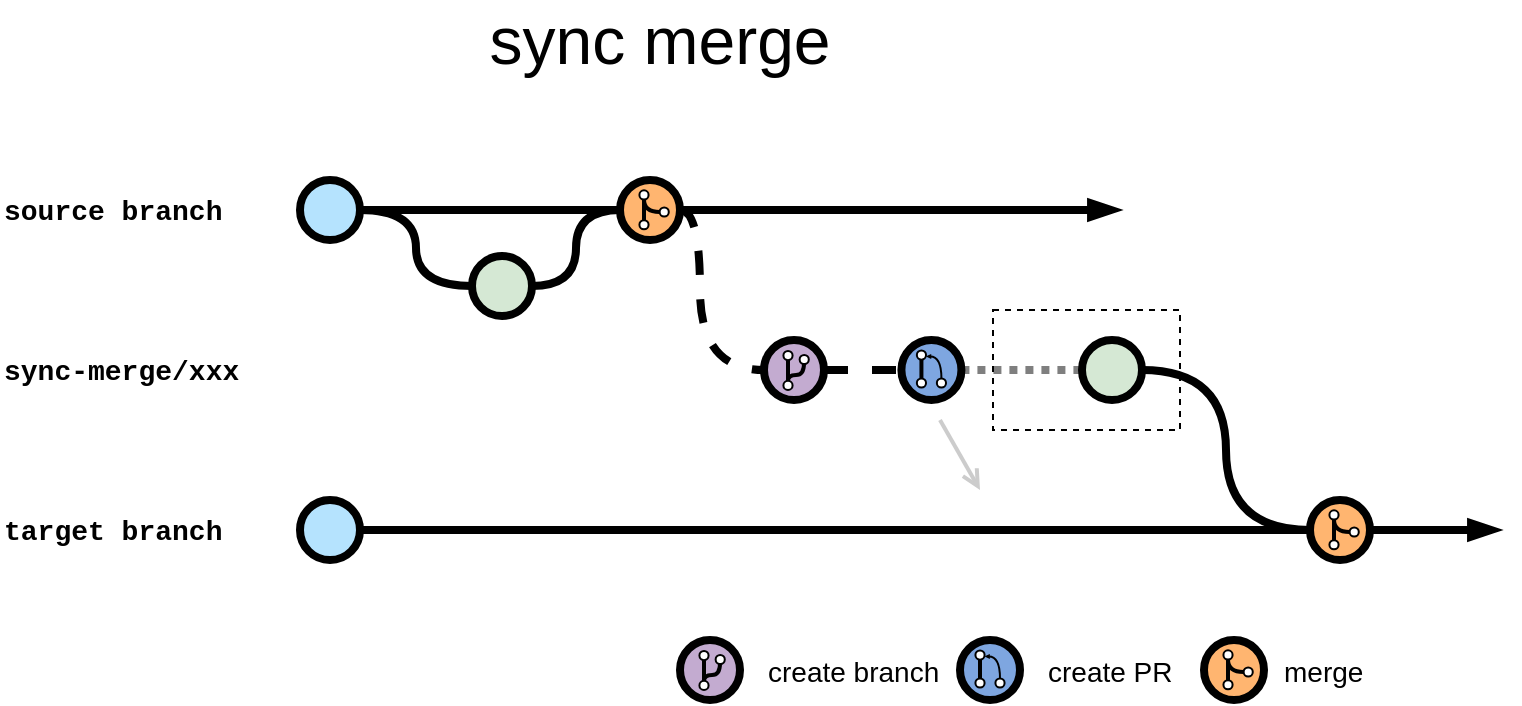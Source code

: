 <mxfile version="13.7.9" type="device" pages="2"><diagram id="53IQXVl9icCSp_Kw3Ib1" name="merge"><mxGraphModel dx="1106" dy="900" grid="1" gridSize="10" guides="1" tooltips="1" connect="1" arrows="1" fold="1" page="1" pageScale="1" pageWidth="1169" pageHeight="827" math="0" shadow="0"><root><mxCell id="0"/><mxCell id="1" parent="0"/><mxCell id="kOUnze7kAryOWkNHe9hK-1" value="" style="rounded=0;whiteSpace=wrap;html=1;strokeWidth=1;dashed=1;fillColor=none;" parent="1" vertex="1"><mxGeometry x="536.5" y="195" width="93.5" height="60" as="geometry"/></mxCell><mxCell id="kOUnze7kAryOWkNHe9hK-2" value="" style="rounded=0;orthogonalLoop=1;jettySize=auto;html=1;endArrow=none;endFill=0;strokeWidth=4;exitX=1;exitY=0.5;exitDx=0;exitDy=0;exitPerimeter=0;entryX=0;entryY=0.5;entryDx=0;entryDy=0;entryPerimeter=0;dashed=1;" parent="1" source="kOUnze7kAryOWkNHe9hK-16" target="kOUnze7kAryOWkNHe9hK-52" edge="1"><mxGeometry relative="1" as="geometry"><mxPoint x="605.6" y="339" as="targetPoint"/><mxPoint x="460" y="338.58" as="sourcePoint"/></mxGeometry></mxCell><mxCell id="kOUnze7kAryOWkNHe9hK-3" value="" style="rounded=0;orthogonalLoop=1;jettySize=auto;html=1;endArrow=blockThin;endFill=1;strokeWidth=4;startArrow=none;startFill=0;exitX=1;exitY=0.5;exitDx=0;exitDy=0;exitPerimeter=0;" parent="1" source="kOUnze7kAryOWkNHe9hK-8" edge="1"><mxGeometry relative="1" as="geometry"><mxPoint x="600" y="145" as="targetPoint"/><mxPoint x="152.25" y="15" as="sourcePoint"/></mxGeometry></mxCell><mxCell id="kOUnze7kAryOWkNHe9hK-4" style="edgeStyle=orthogonalEdgeStyle;rounded=0;orthogonalLoop=1;jettySize=auto;html=1;exitX=1;exitY=0.5;exitDx=0;exitDy=0;exitPerimeter=0;entryX=0;entryY=0.5;entryDx=0;entryDy=0;entryPerimeter=0;endArrow=none;endFill=0;strokeWidth=4;fontFamily=Courier New;fontColor=#009900;curved=1;" parent="1" source="kOUnze7kAryOWkNHe9hK-8" target="kOUnze7kAryOWkNHe9hK-6" edge="1"><mxGeometry relative="1" as="geometry"/></mxCell><mxCell id="kOUnze7kAryOWkNHe9hK-5" style="edgeStyle=orthogonalEdgeStyle;curved=1;rounded=0;html=1;exitX=1;exitY=0.5;exitPerimeter=0;entryX=0;entryY=0.5;entryPerimeter=0;endArrow=none;endFill=0;jettySize=auto;orthogonalLoop=1;strokeWidth=4;fontSize=15;entryDx=0;entryDy=0;" parent="1" source="kOUnze7kAryOWkNHe9hK-6" target="kOUnze7kAryOWkNHe9hK-39" edge="1"><mxGeometry relative="1" as="geometry"><mxPoint x="409.25" y="145.0" as="targetPoint"/></mxGeometry></mxCell><mxCell id="kOUnze7kAryOWkNHe9hK-6" value="" style="verticalLabelPosition=bottom;verticalAlign=top;html=1;strokeWidth=4;shape=mxgraph.flowchart.on-page_reference;plain-purple;gradientColor=none;strokeColor=#000000;fillColor=#D5E8D4;" parent="1" vertex="1"><mxGeometry x="276" y="168" width="30" height="30" as="geometry"/></mxCell><mxCell id="kOUnze7kAryOWkNHe9hK-7" value="target branch" style="text;html=1;strokeColor=none;fillColor=none;align=left;verticalAlign=middle;whiteSpace=wrap;overflow=hidden;fontSize=14;fontStyle=1;fontFamily=Courier New;" parent="1" vertex="1"><mxGeometry x="40" y="295" width="130" height="20" as="geometry"/></mxCell><mxCell id="kOUnze7kAryOWkNHe9hK-8" value="" style="verticalLabelPosition=bottom;verticalAlign=top;html=1;strokeWidth=4;shape=mxgraph.flowchart.on-page_reference;plain-blue;gradientColor=none;strokeColor=#000000;fillColor=#B5E3FE;" parent="1" vertex="1"><mxGeometry x="190" y="130" width="30" height="30" as="geometry"/></mxCell><mxCell id="kOUnze7kAryOWkNHe9hK-10" value="sync-merge/xxx" style="text;html=1;strokeColor=none;fillColor=none;align=left;verticalAlign=middle;whiteSpace=wrap;overflow=hidden;fontSize=14;fontStyle=1;fontFamily=Courier New;" parent="1" vertex="1"><mxGeometry x="40" y="215" width="130" height="20" as="geometry"/></mxCell><mxCell id="kOUnze7kAryOWkNHe9hK-11" value="" style="rounded=0;orthogonalLoop=1;jettySize=auto;html=1;endArrow=blockThin;endFill=1;strokeWidth=4;exitX=1;exitY=0.5;exitDx=0;exitDy=0;exitPerimeter=0;" parent="1" source="kOUnze7kAryOWkNHe9hK-45" edge="1"><mxGeometry relative="1" as="geometry"><mxPoint x="790.0" y="305" as="targetPoint"/><mxPoint x="340" y="305" as="sourcePoint"/></mxGeometry></mxCell><mxCell id="kOUnze7kAryOWkNHe9hK-12" value="" style="endArrow=open;html=1;strokeWidth=2;endFill=0;strokeColor=#CCCCCC;" parent="1" edge="1"><mxGeometry width="50" height="50" relative="1" as="geometry"><mxPoint x="510" y="250" as="sourcePoint"/><mxPoint x="530" y="285" as="targetPoint"/></mxGeometry></mxCell><mxCell id="kOUnze7kAryOWkNHe9hK-22" value="" style="group" parent="1" vertex="1" connectable="0"><mxGeometry x="695" y="290" width="30" height="30" as="geometry"/></mxCell><mxCell id="kOUnze7kAryOWkNHe9hK-23" value="" style="group" parent="kOUnze7kAryOWkNHe9hK-22" vertex="1" connectable="0"><mxGeometry width="30" height="30" as="geometry"/></mxCell><mxCell id="kOUnze7kAryOWkNHe9hK-24" value="" style="verticalLabelPosition=bottom;verticalAlign=top;html=1;strokeWidth=4;shape=mxgraph.flowchart.on-page_reference;plain-blue;gradientColor=none;strokeColor=#000000;fillColor=#FFB570;" parent="kOUnze7kAryOWkNHe9hK-23" vertex="1"><mxGeometry width="30" height="30" as="geometry"/></mxCell><mxCell id="kOUnze7kAryOWkNHe9hK-25" value="" style="ellipse;whiteSpace=wrap;html=1;aspect=fixed;strokeWidth=1;" parent="kOUnze7kAryOWkNHe9hK-23" vertex="1"><mxGeometry x="9.71" y="5.18" width="4.585" height="4.585" as="geometry"/></mxCell><mxCell id="kOUnze7kAryOWkNHe9hK-26" value="" style="endArrow=none;html=1;strokeWidth=2;entryX=0.5;entryY=1;entryDx=0;entryDy=0;exitX=0.5;exitY=0;exitDx=0;exitDy=0;" parent="kOUnze7kAryOWkNHe9hK-23" source="kOUnze7kAryOWkNHe9hK-27" target="kOUnze7kAryOWkNHe9hK-25" edge="1"><mxGeometry x="9.71" y="5.18" width="28.975" height="21.32" as="geometry"><mxPoint x="14.539" y="20.104" as="sourcePoint"/><mxPoint x="29.027" y="9.444" as="targetPoint"/></mxGeometry></mxCell><mxCell id="kOUnze7kAryOWkNHe9hK-27" value="" style="ellipse;whiteSpace=wrap;html=1;aspect=fixed;strokeWidth=1;" parent="kOUnze7kAryOWkNHe9hK-23" vertex="1"><mxGeometry x="9.71" y="20.104" width="4.585" height="4.585" as="geometry"/></mxCell><mxCell id="kOUnze7kAryOWkNHe9hK-28" value="" style="ellipse;whiteSpace=wrap;html=1;aspect=fixed;strokeWidth=1;" parent="kOUnze7kAryOWkNHe9hK-23" vertex="1"><mxGeometry x="19.811" y="13.708" width="4.585" height="4.585" as="geometry"/></mxCell><mxCell id="kOUnze7kAryOWkNHe9hK-29" value="" style="endArrow=none;html=1;strokeWidth=2;entryX=0.5;entryY=1;entryDx=0;entryDy=0;exitX=0;exitY=0.5;exitDx=0;exitDy=0;edgeStyle=orthogonalEdgeStyle;curved=1;" parent="kOUnze7kAryOWkNHe9hK-23" source="kOUnze7kAryOWkNHe9hK-28" target="kOUnze7kAryOWkNHe9hK-25" edge="1"><mxGeometry x="19.71" y="15.18" width="28.975" height="21.32" as="geometry"><mxPoint x="22.002" y="30.104" as="sourcePoint"/><mxPoint x="22.002" y="19.765" as="targetPoint"/></mxGeometry></mxCell><mxCell id="kOUnze7kAryOWkNHe9hK-31" value="" style="endArrow=none;dashed=1;html=1;strokeWidth=4;entryX=0;entryY=0.5;entryDx=0;entryDy=0;entryPerimeter=0;opacity=50;dashPattern=1 1;exitX=1;exitY=0.5;exitDx=0;exitDy=0;exitPerimeter=0;" parent="1" source="kOUnze7kAryOWkNHe9hK-52" target="kOUnze7kAryOWkNHe9hK-32" edge="1"><mxGeometry width="50" height="50" relative="1" as="geometry"><mxPoint x="521" y="225" as="sourcePoint"/><mxPoint x="679.6" y="339" as="targetPoint"/></mxGeometry></mxCell><mxCell id="kOUnze7kAryOWkNHe9hK-32" value="" style="verticalLabelPosition=bottom;verticalAlign=top;html=1;strokeWidth=4;shape=mxgraph.flowchart.on-page_reference;plain-purple;gradientColor=none;strokeColor=#000000;fillColor=#D5E8D4;" parent="1" vertex="1"><mxGeometry x="581" y="210" width="30" height="30" as="geometry"/></mxCell><mxCell id="kOUnze7kAryOWkNHe9hK-34" value="source branch" style="text;html=1;strokeColor=none;fillColor=none;align=left;verticalAlign=middle;whiteSpace=wrap;overflow=hidden;fontSize=14;fontStyle=1;fontFamily=Courier New;" parent="1" vertex="1"><mxGeometry x="40" y="135" width="130" height="20" as="geometry"/></mxCell><mxCell id="kOUnze7kAryOWkNHe9hK-35" value="" style="group" parent="1" vertex="1" connectable="0"><mxGeometry x="350.0" y="130" width="30" height="30" as="geometry"/></mxCell><mxCell id="kOUnze7kAryOWkNHe9hK-36" value="" style="group" parent="kOUnze7kAryOWkNHe9hK-35" vertex="1" connectable="0"><mxGeometry width="30" height="30" as="geometry"/></mxCell><mxCell id="kOUnze7kAryOWkNHe9hK-37" value="" style="group" parent="kOUnze7kAryOWkNHe9hK-36" vertex="1" connectable="0"><mxGeometry width="30" height="30" as="geometry"/></mxCell><mxCell id="kOUnze7kAryOWkNHe9hK-38" value="" style="group" parent="kOUnze7kAryOWkNHe9hK-37" vertex="1" connectable="0"><mxGeometry width="30" height="30" as="geometry"/></mxCell><mxCell id="kOUnze7kAryOWkNHe9hK-39" value="" style="verticalLabelPosition=bottom;verticalAlign=top;html=1;strokeWidth=4;shape=mxgraph.flowchart.on-page_reference;plain-blue;gradientColor=none;strokeColor=#000000;fillColor=#FFB570;" parent="kOUnze7kAryOWkNHe9hK-38" vertex="1"><mxGeometry width="30" height="30" as="geometry"/></mxCell><mxCell id="kOUnze7kAryOWkNHe9hK-40" value="" style="ellipse;whiteSpace=wrap;html=1;aspect=fixed;strokeWidth=1;" parent="kOUnze7kAryOWkNHe9hK-38" vertex="1"><mxGeometry x="9.71" y="5.18" width="4.585" height="4.585" as="geometry"/></mxCell><mxCell id="kOUnze7kAryOWkNHe9hK-41" value="" style="endArrow=none;html=1;strokeWidth=2;entryX=0.5;entryY=1;entryDx=0;entryDy=0;exitX=0.5;exitY=0;exitDx=0;exitDy=0;" parent="kOUnze7kAryOWkNHe9hK-38" source="kOUnze7kAryOWkNHe9hK-42" target="kOUnze7kAryOWkNHe9hK-40" edge="1"><mxGeometry x="9.71" y="5.18" width="28.975" height="21.32" as="geometry"><mxPoint x="14.539" y="20.104" as="sourcePoint"/><mxPoint x="29.027" y="9.444" as="targetPoint"/></mxGeometry></mxCell><mxCell id="kOUnze7kAryOWkNHe9hK-42" value="" style="ellipse;whiteSpace=wrap;html=1;aspect=fixed;strokeWidth=1;" parent="kOUnze7kAryOWkNHe9hK-38" vertex="1"><mxGeometry x="9.71" y="20.104" width="4.585" height="4.585" as="geometry"/></mxCell><mxCell id="kOUnze7kAryOWkNHe9hK-43" value="" style="ellipse;whiteSpace=wrap;html=1;aspect=fixed;strokeWidth=1;" parent="kOUnze7kAryOWkNHe9hK-38" vertex="1"><mxGeometry x="19.811" y="13.708" width="4.585" height="4.585" as="geometry"/></mxCell><mxCell id="kOUnze7kAryOWkNHe9hK-44" value="" style="endArrow=none;html=1;strokeWidth=2;entryX=0.5;entryY=1;entryDx=0;entryDy=0;exitX=0;exitY=0.5;exitDx=0;exitDy=0;edgeStyle=orthogonalEdgeStyle;curved=1;" parent="kOUnze7kAryOWkNHe9hK-38" source="kOUnze7kAryOWkNHe9hK-43" target="kOUnze7kAryOWkNHe9hK-40" edge="1"><mxGeometry x="19.71" y="15.18" width="28.975" height="21.32" as="geometry"><mxPoint x="22.002" y="30.104" as="sourcePoint"/><mxPoint x="22.002" y="19.765" as="targetPoint"/></mxGeometry></mxCell><mxCell id="kOUnze7kAryOWkNHe9hK-45" value="" style="verticalLabelPosition=bottom;verticalAlign=top;html=1;strokeWidth=4;shape=mxgraph.flowchart.on-page_reference;plain-blue;gradientColor=none;strokeColor=#000000;fillColor=#B5E3FE;" parent="1" vertex="1"><mxGeometry x="190" y="290" width="30" height="30" as="geometry"/></mxCell><mxCell id="kOUnze7kAryOWkNHe9hK-46" value="" style="group" parent="1" vertex="1" connectable="0"><mxGeometry x="490.71" y="210" width="30" height="30" as="geometry"/></mxCell><mxCell id="kOUnze7kAryOWkNHe9hK-47" value="" style="group" parent="kOUnze7kAryOWkNHe9hK-46" vertex="1" connectable="0"><mxGeometry width="30" height="30" as="geometry"/></mxCell><mxCell id="kOUnze7kAryOWkNHe9hK-48" value="" style="group" parent="kOUnze7kAryOWkNHe9hK-47" vertex="1" connectable="0"><mxGeometry width="30" height="30" as="geometry"/></mxCell><mxCell id="kOUnze7kAryOWkNHe9hK-49" value="" style="group" parent="kOUnze7kAryOWkNHe9hK-48" vertex="1" connectable="0"><mxGeometry width="30" height="30" as="geometry"/></mxCell><mxCell id="kOUnze7kAryOWkNHe9hK-50" value="" style="group" parent="kOUnze7kAryOWkNHe9hK-49" vertex="1" connectable="0"><mxGeometry width="30" height="30" as="geometry"/></mxCell><mxCell id="kOUnze7kAryOWkNHe9hK-51" value="" style="group" parent="kOUnze7kAryOWkNHe9hK-50" vertex="1" connectable="0"><mxGeometry width="30" height="30" as="geometry"/></mxCell><mxCell id="kOUnze7kAryOWkNHe9hK-52" value="" style="verticalLabelPosition=bottom;verticalAlign=top;html=1;strokeWidth=4;shape=mxgraph.flowchart.on-page_reference;plain-blue;gradientColor=none;strokeColor=#000000;fillColor=#7EA6E0;" parent="kOUnze7kAryOWkNHe9hK-51" vertex="1"><mxGeometry width="30" height="30" as="geometry"/></mxCell><mxCell id="kOUnze7kAryOWkNHe9hK-53" value="" style="group" parent="kOUnze7kAryOWkNHe9hK-51" vertex="1" connectable="0"><mxGeometry x="7.711" y="5.238" width="16.585" height="18.545" as="geometry"/></mxCell><mxCell id="kOUnze7kAryOWkNHe9hK-54" value="" style="ellipse;whiteSpace=wrap;html=1;aspect=fixed;strokeWidth=1;" parent="kOUnze7kAryOWkNHe9hK-53" vertex="1"><mxGeometry width="4.585" height="4.585" as="geometry"/></mxCell><mxCell id="kOUnze7kAryOWkNHe9hK-55" value="" style="ellipse;whiteSpace=wrap;html=1;aspect=fixed;strokeWidth=1;" parent="kOUnze7kAryOWkNHe9hK-53" vertex="1"><mxGeometry y="13.96" width="4.585" height="4.585" as="geometry"/></mxCell><mxCell id="kOUnze7kAryOWkNHe9hK-56" value="" style="endArrow=none;html=1;strokeWidth=2;entryX=0.5;entryY=1;entryDx=0;entryDy=0;exitX=0.5;exitY=0;exitDx=0;exitDy=0;" parent="kOUnze7kAryOWkNHe9hK-53" source="kOUnze7kAryOWkNHe9hK-55" target="kOUnze7kAryOWkNHe9hK-54" edge="1"><mxGeometry width="50" height="50" relative="1" as="geometry"><mxPoint x="-28.001" y="42.542" as="sourcePoint"/><mxPoint x="21.999" y="-7.458" as="targetPoint"/></mxGeometry></mxCell><mxCell id="kOUnze7kAryOWkNHe9hK-57" value="" style="ellipse;whiteSpace=wrap;html=1;aspect=fixed;strokeWidth=1;" parent="kOUnze7kAryOWkNHe9hK-53" vertex="1"><mxGeometry x="10" y="13.96" width="4.585" height="4.585" as="geometry"/></mxCell><mxCell id="kOUnze7kAryOWkNHe9hK-58" value="" style="endArrow=block;html=1;strokeWidth=1;endFill=1;startSize=0;endSize=0;edgeStyle=orthogonalEdgeStyle;curved=1;exitX=0.5;exitY=0;exitDx=0;exitDy=0;entryX=1.005;entryY=0.627;entryDx=0;entryDy=0;entryPerimeter=0;" parent="kOUnze7kAryOWkNHe9hK-53" source="kOUnze7kAryOWkNHe9hK-57" target="kOUnze7kAryOWkNHe9hK-54" edge="1"><mxGeometry width="50" height="50" relative="1" as="geometry"><mxPoint x="-10.001" y="19.542" as="sourcePoint"/><mxPoint x="1.999" y="1.542" as="targetPoint"/><Array as="points"><mxPoint x="12" y="3"/><mxPoint x="5" y="3"/></Array></mxGeometry></mxCell><mxCell id="kOUnze7kAryOWkNHe9hK-59" style="edgeStyle=orthogonalEdgeStyle;rounded=0;orthogonalLoop=1;jettySize=auto;html=1;exitX=1;exitY=0.5;exitDx=0;exitDy=0;exitPerimeter=0;entryX=0;entryY=0.5;entryDx=0;entryDy=0;entryPerimeter=0;endArrow=none;endFill=0;strokeWidth=4;fontFamily=Courier New;fontColor=#009900;curved=1;" parent="1" source="kOUnze7kAryOWkNHe9hK-32" target="kOUnze7kAryOWkNHe9hK-24" edge="1"><mxGeometry relative="1" as="geometry"><mxPoint x="642.47" y="225" as="sourcePoint"/><mxPoint x="694.97" y="263" as="targetPoint"/></mxGeometry></mxCell><mxCell id="kOUnze7kAryOWkNHe9hK-60" value="sync merge" style="text;html=1;strokeColor=none;fillColor=none;align=center;verticalAlign=middle;whiteSpace=wrap;rounded=0;fontSize=33;fontColor=#000000;" parent="1" vertex="1"><mxGeometry x="220" y="40" width="300" height="40" as="geometry"/></mxCell><mxCell id="kOUnze7kAryOWkNHe9hK-62" style="edgeStyle=orthogonalEdgeStyle;rounded=0;orthogonalLoop=1;jettySize=auto;html=1;exitX=1;exitY=0.5;exitDx=0;exitDy=0;exitPerimeter=0;endArrow=none;endFill=0;strokeWidth=4;fontFamily=Courier New;fontColor=#009900;curved=1;entryX=0;entryY=0.5;entryDx=0;entryDy=0;entryPerimeter=0;dashed=1;" parent="1" source="kOUnze7kAryOWkNHe9hK-39" target="kOUnze7kAryOWkNHe9hK-16" edge="1"><mxGeometry relative="1" as="geometry"><mxPoint x="230" y="155" as="sourcePoint"/><mxPoint x="365" y="220" as="targetPoint"/><Array as="points"><mxPoint x="390" y="145"/><mxPoint x="390" y="225"/></Array></mxGeometry></mxCell><mxCell id="_Zn0wBuVKUce7CSy30bP-1" value="" style="group" vertex="1" connectable="0" parent="1"><mxGeometry x="642" y="360" width="30" height="30" as="geometry"/></mxCell><mxCell id="_Zn0wBuVKUce7CSy30bP-2" value="" style="group" vertex="1" connectable="0" parent="_Zn0wBuVKUce7CSy30bP-1"><mxGeometry width="30" height="30" as="geometry"/></mxCell><mxCell id="_Zn0wBuVKUce7CSy30bP-3" value="" style="group" vertex="1" connectable="0" parent="_Zn0wBuVKUce7CSy30bP-2"><mxGeometry width="30" height="30" as="geometry"/></mxCell><mxCell id="_Zn0wBuVKUce7CSy30bP-4" value="" style="group" vertex="1" connectable="0" parent="_Zn0wBuVKUce7CSy30bP-3"><mxGeometry width="30" height="30" as="geometry"/></mxCell><mxCell id="_Zn0wBuVKUce7CSy30bP-5" value="" style="verticalLabelPosition=bottom;verticalAlign=top;html=1;strokeWidth=4;shape=mxgraph.flowchart.on-page_reference;plain-blue;gradientColor=none;strokeColor=#000000;fillColor=#FFB570;" vertex="1" parent="_Zn0wBuVKUce7CSy30bP-4"><mxGeometry width="30" height="30" as="geometry"/></mxCell><mxCell id="_Zn0wBuVKUce7CSy30bP-6" value="" style="ellipse;whiteSpace=wrap;html=1;aspect=fixed;strokeWidth=1;" vertex="1" parent="_Zn0wBuVKUce7CSy30bP-4"><mxGeometry x="9.71" y="5.18" width="4.585" height="4.585" as="geometry"/></mxCell><mxCell id="_Zn0wBuVKUce7CSy30bP-7" value="" style="endArrow=none;html=1;strokeWidth=2;entryX=0.5;entryY=1;entryDx=0;entryDy=0;exitX=0.5;exitY=0;exitDx=0;exitDy=0;" edge="1" parent="_Zn0wBuVKUce7CSy30bP-4" source="_Zn0wBuVKUce7CSy30bP-8" target="_Zn0wBuVKUce7CSy30bP-6"><mxGeometry x="9.71" y="5.18" width="28.975" height="21.32" as="geometry"><mxPoint x="14.539" y="20.104" as="sourcePoint"/><mxPoint x="29.027" y="9.444" as="targetPoint"/></mxGeometry></mxCell><mxCell id="_Zn0wBuVKUce7CSy30bP-8" value="" style="ellipse;whiteSpace=wrap;html=1;aspect=fixed;strokeWidth=1;" vertex="1" parent="_Zn0wBuVKUce7CSy30bP-4"><mxGeometry x="9.71" y="20.104" width="4.585" height="4.585" as="geometry"/></mxCell><mxCell id="_Zn0wBuVKUce7CSy30bP-9" value="" style="ellipse;whiteSpace=wrap;html=1;aspect=fixed;strokeWidth=1;" vertex="1" parent="_Zn0wBuVKUce7CSy30bP-4"><mxGeometry x="19.811" y="13.708" width="4.585" height="4.585" as="geometry"/></mxCell><mxCell id="_Zn0wBuVKUce7CSy30bP-10" value="" style="endArrow=none;html=1;strokeWidth=2;entryX=0.5;entryY=1;entryDx=0;entryDy=0;exitX=0;exitY=0.5;exitDx=0;exitDy=0;edgeStyle=orthogonalEdgeStyle;curved=1;" edge="1" parent="_Zn0wBuVKUce7CSy30bP-4" source="_Zn0wBuVKUce7CSy30bP-9" target="_Zn0wBuVKUce7CSy30bP-6"><mxGeometry x="19.71" y="15.18" width="28.975" height="21.32" as="geometry"><mxPoint x="22.002" y="30.104" as="sourcePoint"/><mxPoint x="22.002" y="19.765" as="targetPoint"/></mxGeometry></mxCell><mxCell id="_Zn0wBuVKUce7CSy30bP-11" value="" style="group" vertex="1" connectable="0" parent="1"><mxGeometry x="380" y="360" width="30" height="30" as="geometry"/></mxCell><mxCell id="_Zn0wBuVKUce7CSy30bP-12" value="" style="group" vertex="1" connectable="0" parent="_Zn0wBuVKUce7CSy30bP-11"><mxGeometry width="30" height="30" as="geometry"/></mxCell><mxCell id="_Zn0wBuVKUce7CSy30bP-13" value="" style="group" vertex="1" connectable="0" parent="_Zn0wBuVKUce7CSy30bP-12"><mxGeometry width="30" height="30" as="geometry"/></mxCell><mxCell id="_Zn0wBuVKUce7CSy30bP-14" value="" style="group" vertex="1" connectable="0" parent="_Zn0wBuVKUce7CSy30bP-13"><mxGeometry width="30" height="30" as="geometry"/></mxCell><mxCell id="_Zn0wBuVKUce7CSy30bP-15" value="" style="verticalLabelPosition=bottom;verticalAlign=top;html=1;strokeWidth=4;shape=mxgraph.flowchart.on-page_reference;plain-blue;gradientColor=none;strokeColor=#000000;fillColor=#C3ABD0;" vertex="1" parent="_Zn0wBuVKUce7CSy30bP-14"><mxGeometry width="30" height="30" as="geometry"/></mxCell><mxCell id="_Zn0wBuVKUce7CSy30bP-16" value="" style="ellipse;whiteSpace=wrap;html=1;aspect=fixed;strokeWidth=1;" vertex="1" parent="_Zn0wBuVKUce7CSy30bP-14"><mxGeometry x="9.71" y="5.49" width="4.585" height="4.585" as="geometry"/></mxCell><mxCell id="_Zn0wBuVKUce7CSy30bP-17" value="" style="endArrow=none;html=1;strokeWidth=2;entryX=0.5;entryY=1;entryDx=0;entryDy=0;exitX=0.5;exitY=0;exitDx=0;exitDy=0;" edge="1" parent="_Zn0wBuVKUce7CSy30bP-14" source="_Zn0wBuVKUce7CSy30bP-18" target="_Zn0wBuVKUce7CSy30bP-16"><mxGeometry x="9.71" y="5.49" width="28.975" height="21.32" as="geometry"><mxPoint x="14.539" y="20.414" as="sourcePoint"/><mxPoint x="29.027" y="9.754" as="targetPoint"/></mxGeometry></mxCell><mxCell id="_Zn0wBuVKUce7CSy30bP-18" value="" style="ellipse;whiteSpace=wrap;html=1;aspect=fixed;strokeWidth=1;" vertex="1" parent="_Zn0wBuVKUce7CSy30bP-14"><mxGeometry x="9.71" y="20.414" width="4.585" height="4.585" as="geometry"/></mxCell><mxCell id="_Zn0wBuVKUce7CSy30bP-19" value="" style="ellipse;whiteSpace=wrap;html=1;aspect=fixed;strokeWidth=1;" vertex="1" parent="_Zn0wBuVKUce7CSy30bP-14"><mxGeometry x="17.811" y="7.488" width="4.585" height="4.585" as="geometry"/></mxCell><mxCell id="_Zn0wBuVKUce7CSy30bP-20" value="" style="endArrow=none;html=1;strokeWidth=2;exitX=0.5;exitY=0;exitDx=0;exitDy=0;edgeStyle=orthogonalEdgeStyle;curved=1;entryX=0.485;entryY=0.873;entryDx=0;entryDy=0;entryPerimeter=0;" edge="1" parent="_Zn0wBuVKUce7CSy30bP-14" source="_Zn0wBuVKUce7CSy30bP-18" target="_Zn0wBuVKUce7CSy30bP-19"><mxGeometry width="50" height="50" relative="1" as="geometry"><mxPoint x="10.712" y="20.414" as="sourcePoint"/><mxPoint x="19.814" y="11.603" as="targetPoint"/><Array as="points"><mxPoint x="11.71" y="17.49"/><mxPoint x="19.71" y="17.49"/></Array></mxGeometry></mxCell><mxCell id="_Zn0wBuVKUce7CSy30bP-21" value="" style="group" vertex="1" connectable="0" parent="1"><mxGeometry x="520" y="360" width="30" height="30" as="geometry"/></mxCell><mxCell id="_Zn0wBuVKUce7CSy30bP-22" value="" style="group" vertex="1" connectable="0" parent="_Zn0wBuVKUce7CSy30bP-21"><mxGeometry width="30" height="30" as="geometry"/></mxCell><mxCell id="_Zn0wBuVKUce7CSy30bP-23" value="" style="group" vertex="1" connectable="0" parent="_Zn0wBuVKUce7CSy30bP-22"><mxGeometry width="30" height="30" as="geometry"/></mxCell><mxCell id="_Zn0wBuVKUce7CSy30bP-24" value="" style="group" vertex="1" connectable="0" parent="_Zn0wBuVKUce7CSy30bP-23"><mxGeometry width="30" height="30" as="geometry"/></mxCell><mxCell id="_Zn0wBuVKUce7CSy30bP-25" value="" style="group" vertex="1" connectable="0" parent="_Zn0wBuVKUce7CSy30bP-24"><mxGeometry width="30" height="30" as="geometry"/></mxCell><mxCell id="_Zn0wBuVKUce7CSy30bP-26" value="" style="verticalLabelPosition=bottom;verticalAlign=top;html=1;strokeWidth=4;shape=mxgraph.flowchart.on-page_reference;plain-blue;gradientColor=none;strokeColor=#000000;fillColor=#7EA6E0;" vertex="1" parent="_Zn0wBuVKUce7CSy30bP-25"><mxGeometry width="30" height="30" as="geometry"/></mxCell><mxCell id="_Zn0wBuVKUce7CSy30bP-27" value="" style="group" vertex="1" connectable="0" parent="_Zn0wBuVKUce7CSy30bP-25"><mxGeometry x="7.711" y="5.238" width="16.585" height="18.545" as="geometry"/></mxCell><mxCell id="_Zn0wBuVKUce7CSy30bP-28" value="" style="ellipse;whiteSpace=wrap;html=1;aspect=fixed;strokeWidth=1;" vertex="1" parent="_Zn0wBuVKUce7CSy30bP-27"><mxGeometry width="4.585" height="4.585" as="geometry"/></mxCell><mxCell id="_Zn0wBuVKUce7CSy30bP-29" value="" style="ellipse;whiteSpace=wrap;html=1;aspect=fixed;strokeWidth=1;" vertex="1" parent="_Zn0wBuVKUce7CSy30bP-27"><mxGeometry y="13.96" width="4.585" height="4.585" as="geometry"/></mxCell><mxCell id="_Zn0wBuVKUce7CSy30bP-30" value="" style="endArrow=none;html=1;strokeWidth=2;entryX=0.5;entryY=1;entryDx=0;entryDy=0;exitX=0.5;exitY=0;exitDx=0;exitDy=0;" edge="1" parent="_Zn0wBuVKUce7CSy30bP-27" source="_Zn0wBuVKUce7CSy30bP-29" target="_Zn0wBuVKUce7CSy30bP-28"><mxGeometry width="50" height="50" relative="1" as="geometry"><mxPoint x="-28.001" y="42.542" as="sourcePoint"/><mxPoint x="21.999" y="-7.458" as="targetPoint"/></mxGeometry></mxCell><mxCell id="_Zn0wBuVKUce7CSy30bP-31" value="" style="ellipse;whiteSpace=wrap;html=1;aspect=fixed;strokeWidth=1;" vertex="1" parent="_Zn0wBuVKUce7CSy30bP-27"><mxGeometry x="10" y="13.96" width="4.585" height="4.585" as="geometry"/></mxCell><mxCell id="_Zn0wBuVKUce7CSy30bP-32" value="" style="endArrow=block;html=1;strokeWidth=1;endFill=1;startSize=0;endSize=0;edgeStyle=orthogonalEdgeStyle;curved=1;exitX=0.5;exitY=0;exitDx=0;exitDy=0;entryX=1.005;entryY=0.627;entryDx=0;entryDy=0;entryPerimeter=0;" edge="1" parent="_Zn0wBuVKUce7CSy30bP-27" source="_Zn0wBuVKUce7CSy30bP-31" target="_Zn0wBuVKUce7CSy30bP-28"><mxGeometry width="50" height="50" relative="1" as="geometry"><mxPoint x="-10.001" y="19.542" as="sourcePoint"/><mxPoint x="1.999" y="1.542" as="targetPoint"/><Array as="points"><mxPoint x="12" y="3"/><mxPoint x="5" y="3"/></Array></mxGeometry></mxCell><mxCell id="_Zn0wBuVKUce7CSy30bP-33" value="&lt;font color=&quot;#000000&quot;&gt;create branch&lt;/font&gt;" style="text;html=1;strokeColor=none;fillColor=none;align=left;verticalAlign=middle;whiteSpace=wrap;overflow=hidden;fontSize=14;fontStyle=0;fontColor=#009900;" vertex="1" parent="1"><mxGeometry x="422" y="365" width="95" height="20" as="geometry"/></mxCell><mxCell id="_Zn0wBuVKUce7CSy30bP-34" value="&lt;font color=&quot;#000000&quot;&gt;merge&lt;/font&gt;" style="text;html=1;strokeColor=none;fillColor=none;align=left;verticalAlign=middle;whiteSpace=wrap;overflow=hidden;fontSize=14;fontStyle=0;fontColor=#009900;" vertex="1" parent="1"><mxGeometry x="679.5" y="365" width="95" height="20" as="geometry"/></mxCell><mxCell id="_Zn0wBuVKUce7CSy30bP-35" value="&lt;font color=&quot;#000000&quot;&gt;create PR&lt;/font&gt;" style="text;html=1;strokeColor=none;fillColor=none;align=left;verticalAlign=middle;whiteSpace=wrap;overflow=hidden;fontSize=14;fontStyle=0;fontColor=#009900;" vertex="1" parent="1"><mxGeometry x="562" y="365" width="95" height="20" as="geometry"/></mxCell><mxCell id="BEqzhTJI5XHIqCEvfh7x-2" value="" style="group" vertex="1" connectable="0" parent="1"><mxGeometry x="422.0" y="210" width="30" height="30" as="geometry"/></mxCell><mxCell id="kOUnze7kAryOWkNHe9hK-14" value="" style="group" parent="BEqzhTJI5XHIqCEvfh7x-2" vertex="1" connectable="0"><mxGeometry width="30" height="30" as="geometry"/></mxCell><mxCell id="kOUnze7kAryOWkNHe9hK-15" value="" style="group" parent="kOUnze7kAryOWkNHe9hK-14" vertex="1" connectable="0"><mxGeometry width="30" height="30" as="geometry"/></mxCell><mxCell id="kOUnze7kAryOWkNHe9hK-16" value="" style="verticalLabelPosition=bottom;verticalAlign=top;html=1;strokeWidth=4;shape=mxgraph.flowchart.on-page_reference;plain-blue;gradientColor=none;strokeColor=#000000;fillColor=#C3ABD0;" parent="kOUnze7kAryOWkNHe9hK-15" vertex="1"><mxGeometry width="30" height="30" as="geometry"/></mxCell><mxCell id="kOUnze7kAryOWkNHe9hK-17" value="" style="ellipse;whiteSpace=wrap;html=1;aspect=fixed;strokeWidth=1;" parent="kOUnze7kAryOWkNHe9hK-15" vertex="1"><mxGeometry x="9.71" y="5.49" width="4.585" height="4.585" as="geometry"/></mxCell><mxCell id="kOUnze7kAryOWkNHe9hK-18" value="" style="endArrow=none;html=1;strokeWidth=2;entryX=0.5;entryY=1;entryDx=0;entryDy=0;exitX=0.5;exitY=0;exitDx=0;exitDy=0;" parent="kOUnze7kAryOWkNHe9hK-15" source="kOUnze7kAryOWkNHe9hK-19" target="kOUnze7kAryOWkNHe9hK-17" edge="1"><mxGeometry x="9.71" y="5.49" width="28.975" height="21.32" as="geometry"><mxPoint x="14.539" y="20.414" as="sourcePoint"/><mxPoint x="29.027" y="9.754" as="targetPoint"/></mxGeometry></mxCell><mxCell id="kOUnze7kAryOWkNHe9hK-19" value="" style="ellipse;whiteSpace=wrap;html=1;aspect=fixed;strokeWidth=1;" parent="kOUnze7kAryOWkNHe9hK-15" vertex="1"><mxGeometry x="9.71" y="20.414" width="4.585" height="4.585" as="geometry"/></mxCell><mxCell id="kOUnze7kAryOWkNHe9hK-20" value="" style="ellipse;whiteSpace=wrap;html=1;aspect=fixed;strokeWidth=1;" parent="kOUnze7kAryOWkNHe9hK-15" vertex="1"><mxGeometry x="17.811" y="7.488" width="4.585" height="4.585" as="geometry"/></mxCell><mxCell id="kOUnze7kAryOWkNHe9hK-21" value="" style="endArrow=none;html=1;strokeWidth=2;exitX=0.5;exitY=0;exitDx=0;exitDy=0;edgeStyle=orthogonalEdgeStyle;curved=1;entryX=0.485;entryY=0.873;entryDx=0;entryDy=0;entryPerimeter=0;" parent="kOUnze7kAryOWkNHe9hK-15" source="kOUnze7kAryOWkNHe9hK-19" target="kOUnze7kAryOWkNHe9hK-20" edge="1"><mxGeometry width="50" height="50" relative="1" as="geometry"><mxPoint x="10.712" y="20.414" as="sourcePoint"/><mxPoint x="19.814" y="11.603" as="targetPoint"/><Array as="points"><mxPoint x="11.71" y="17.49"/><mxPoint x="19.71" y="17.49"/></Array></mxGeometry></mxCell></root></mxGraphModel></diagram><diagram id="IRkCTlhZ1blOhTGiSDvV" name="overwrite"><mxGraphModel dx="1106" dy="900" grid="1" gridSize="10" guides="1" tooltips="1" connect="1" arrows="1" fold="1" page="1" pageScale="1" pageWidth="1169" pageHeight="827" math="0" shadow="0"><root><mxCell id="BQNQncLw48lRvKwqjBAd-0"/><mxCell id="BQNQncLw48lRvKwqjBAd-1" parent="BQNQncLw48lRvKwqjBAd-0"/><mxCell id="QM5ugYSs1o8hXpkPYfIs-65" value="" style="rounded=0;whiteSpace=wrap;html=1;strokeWidth=1;dashed=1;fillColor=none;" parent="BQNQncLw48lRvKwqjBAd-1" vertex="1"><mxGeometry x="536.5" y="195" width="93.5" height="60" as="geometry"/></mxCell><mxCell id="QM5ugYSs1o8hXpkPYfIs-66" value="" style="rounded=0;orthogonalLoop=1;jettySize=auto;html=1;endArrow=none;endFill=0;strokeWidth=4;exitX=1;exitY=0.5;exitDx=0;exitDy=0;exitPerimeter=0;entryX=0;entryY=0.5;entryDx=0;entryDy=0;entryPerimeter=0;" parent="BQNQncLw48lRvKwqjBAd-1" source="QM5ugYSs1o8hXpkPYfIs-84" target="QM5ugYSs1o8hXpkPYfIs-81" edge="1"><mxGeometry relative="1" as="geometry"><mxPoint x="605.6" y="339" as="targetPoint"/><mxPoint x="460" y="338.58" as="sourcePoint"/></mxGeometry></mxCell><mxCell id="QM5ugYSs1o8hXpkPYfIs-69" value="" style="rounded=0;orthogonalLoop=1;jettySize=auto;html=1;endArrow=blockThin;endFill=1;strokeWidth=4;startArrow=none;startFill=0;exitX=1;exitY=0.5;exitDx=0;exitDy=0;exitPerimeter=0;" parent="BQNQncLw48lRvKwqjBAd-1" source="QM5ugYSs1o8hXpkPYfIs-74" edge="1"><mxGeometry relative="1" as="geometry"><mxPoint x="600" y="145" as="targetPoint"/><mxPoint x="152.25" y="15" as="sourcePoint"/></mxGeometry></mxCell><mxCell id="QM5ugYSs1o8hXpkPYfIs-70" style="edgeStyle=orthogonalEdgeStyle;rounded=0;orthogonalLoop=1;jettySize=auto;html=1;exitX=1;exitY=0.5;exitDx=0;exitDy=0;exitPerimeter=0;entryX=0;entryY=0.5;entryDx=0;entryDy=0;entryPerimeter=0;endArrow=none;endFill=0;strokeWidth=4;fontFamily=Courier New;fontColor=#009900;curved=1;" parent="BQNQncLw48lRvKwqjBAd-1" source="QM5ugYSs1o8hXpkPYfIs-74" target="QM5ugYSs1o8hXpkPYfIs-72" edge="1"><mxGeometry relative="1" as="geometry"/></mxCell><mxCell id="QM5ugYSs1o8hXpkPYfIs-71" style="edgeStyle=orthogonalEdgeStyle;curved=1;rounded=0;html=1;exitX=1;exitY=0.5;exitPerimeter=0;entryX=0;entryY=0.5;entryPerimeter=0;endArrow=none;endFill=0;jettySize=auto;orthogonalLoop=1;strokeWidth=4;fontSize=15;entryDx=0;entryDy=0;" parent="BQNQncLw48lRvKwqjBAd-1" source="QM5ugYSs1o8hXpkPYfIs-72" target="QM5ugYSs1o8hXpkPYfIs-107" edge="1"><mxGeometry relative="1" as="geometry"><mxPoint x="409.25" y="145.0" as="targetPoint"/></mxGeometry></mxCell><mxCell id="QM5ugYSs1o8hXpkPYfIs-72" value="" style="verticalLabelPosition=bottom;verticalAlign=top;html=1;strokeWidth=4;shape=mxgraph.flowchart.on-page_reference;plain-purple;gradientColor=none;strokeColor=#000000;fillColor=#D5E8D4;" parent="BQNQncLw48lRvKwqjBAd-1" vertex="1"><mxGeometry x="276" y="168" width="30" height="30" as="geometry"/></mxCell><mxCell id="QM5ugYSs1o8hXpkPYfIs-73" value="target branch" style="text;html=1;strokeColor=none;fillColor=none;align=left;verticalAlign=middle;whiteSpace=wrap;overflow=hidden;fontSize=14;fontStyle=1;fontFamily=Courier New;" parent="BQNQncLw48lRvKwqjBAd-1" vertex="1"><mxGeometry x="40" y="295" width="150" height="20" as="geometry"/></mxCell><mxCell id="QM5ugYSs1o8hXpkPYfIs-74" value="" style="verticalLabelPosition=bottom;verticalAlign=top;html=1;strokeWidth=4;shape=mxgraph.flowchart.on-page_reference;plain-blue;gradientColor=none;strokeColor=#000000;fillColor=#B5E3FE;" parent="BQNQncLw48lRvKwqjBAd-1" vertex="1"><mxGeometry x="190" y="130" width="30" height="30" as="geometry"/></mxCell><mxCell id="QM5ugYSs1o8hXpkPYfIs-75" style="edgeStyle=orthogonalEdgeStyle;curved=1;rounded=0;html=1;endArrow=none;endFill=0;jettySize=auto;orthogonalLoop=1;strokeWidth=4;fontSize=15;dashed=1;entryX=0;entryY=0.5;entryDx=0;entryDy=0;entryPerimeter=0;exitX=1;exitY=0.5;exitDx=0;exitDy=0;exitPerimeter=0;" parent="BQNQncLw48lRvKwqjBAd-1" source="QM5ugYSs1o8hXpkPYfIs-113" target="QM5ugYSs1o8hXpkPYfIs-84" edge="1"><mxGeometry relative="1" as="geometry"><mxPoint x="420" y="299" as="sourcePoint"/><mxPoint x="610" y="239.0" as="targetPoint"/><Array as="points"><mxPoint x="280" y="305"/><mxPoint x="280" y="225"/></Array></mxGeometry></mxCell><mxCell id="QM5ugYSs1o8hXpkPYfIs-76" value="sync-overwrite/xxx" style="text;html=1;strokeColor=none;fillColor=none;align=left;verticalAlign=middle;whiteSpace=wrap;overflow=hidden;fontSize=14;fontStyle=1;fontFamily=Courier New;" parent="BQNQncLw48lRvKwqjBAd-1" vertex="1"><mxGeometry x="40" y="215" width="160" height="20" as="geometry"/></mxCell><mxCell id="QM5ugYSs1o8hXpkPYfIs-77" value="" style="rounded=0;orthogonalLoop=1;jettySize=auto;html=1;endArrow=blockThin;endFill=1;strokeWidth=4;exitX=1;exitY=0.5;exitDx=0;exitDy=0;exitPerimeter=0;" parent="BQNQncLw48lRvKwqjBAd-1" source="QM5ugYSs1o8hXpkPYfIs-113" edge="1"><mxGeometry relative="1" as="geometry"><mxPoint x="790.0" y="305" as="targetPoint"/><mxPoint x="340" y="305" as="sourcePoint"/></mxGeometry></mxCell><mxCell id="QM5ugYSs1o8hXpkPYfIs-78" value="" style="endArrow=open;html=1;strokeWidth=2;endFill=0;strokeColor=#CCCCCC;" parent="BQNQncLw48lRvKwqjBAd-1" edge="1"><mxGeometry width="50" height="50" relative="1" as="geometry"><mxPoint x="510" y="250" as="sourcePoint"/><mxPoint x="530" y="285" as="targetPoint"/></mxGeometry></mxCell><mxCell id="QM5ugYSs1o8hXpkPYfIs-81" value="" style="verticalLabelPosition=bottom;verticalAlign=top;html=1;strokeWidth=4;shape=mxgraph.flowchart.on-page_reference;plain-purple;gradientColor=none;strokeColor=#000000;fillColor=#D5E8D4;" parent="BQNQncLw48lRvKwqjBAd-1" vertex="1"><mxGeometry x="400" y="210" width="30" height="30" as="geometry"/></mxCell><mxCell id="QM5ugYSs1o8hXpkPYfIs-90" value="" style="group" parent="BQNQncLw48lRvKwqjBAd-1" vertex="1" connectable="0"><mxGeometry x="695" y="290" width="30" height="30" as="geometry"/></mxCell><mxCell id="QM5ugYSs1o8hXpkPYfIs-91" value="" style="group" parent="QM5ugYSs1o8hXpkPYfIs-90" vertex="1" connectable="0"><mxGeometry width="30" height="30" as="geometry"/></mxCell><mxCell id="QM5ugYSs1o8hXpkPYfIs-92" value="" style="verticalLabelPosition=bottom;verticalAlign=top;html=1;strokeWidth=4;shape=mxgraph.flowchart.on-page_reference;plain-blue;gradientColor=none;strokeColor=#000000;fillColor=#FFB570;" parent="QM5ugYSs1o8hXpkPYfIs-91" vertex="1"><mxGeometry width="30" height="30" as="geometry"/></mxCell><mxCell id="QM5ugYSs1o8hXpkPYfIs-93" value="" style="ellipse;whiteSpace=wrap;html=1;aspect=fixed;strokeWidth=1;" parent="QM5ugYSs1o8hXpkPYfIs-91" vertex="1"><mxGeometry x="9.71" y="5.18" width="4.585" height="4.585" as="geometry"/></mxCell><mxCell id="QM5ugYSs1o8hXpkPYfIs-94" value="" style="endArrow=none;html=1;strokeWidth=2;entryX=0.5;entryY=1;entryDx=0;entryDy=0;exitX=0.5;exitY=0;exitDx=0;exitDy=0;" parent="QM5ugYSs1o8hXpkPYfIs-91" source="QM5ugYSs1o8hXpkPYfIs-95" target="QM5ugYSs1o8hXpkPYfIs-93" edge="1"><mxGeometry x="9.71" y="5.18" width="28.975" height="21.32" as="geometry"><mxPoint x="14.539" y="20.104" as="sourcePoint"/><mxPoint x="29.027" y="9.444" as="targetPoint"/></mxGeometry></mxCell><mxCell id="QM5ugYSs1o8hXpkPYfIs-95" value="" style="ellipse;whiteSpace=wrap;html=1;aspect=fixed;strokeWidth=1;" parent="QM5ugYSs1o8hXpkPYfIs-91" vertex="1"><mxGeometry x="9.71" y="20.104" width="4.585" height="4.585" as="geometry"/></mxCell><mxCell id="QM5ugYSs1o8hXpkPYfIs-96" value="" style="ellipse;whiteSpace=wrap;html=1;aspect=fixed;strokeWidth=1;" parent="QM5ugYSs1o8hXpkPYfIs-91" vertex="1"><mxGeometry x="19.811" y="13.708" width="4.585" height="4.585" as="geometry"/></mxCell><mxCell id="QM5ugYSs1o8hXpkPYfIs-97" value="" style="endArrow=none;html=1;strokeWidth=2;entryX=0.5;entryY=1;entryDx=0;entryDy=0;exitX=0;exitY=0.5;exitDx=0;exitDy=0;edgeStyle=orthogonalEdgeStyle;curved=1;" parent="QM5ugYSs1o8hXpkPYfIs-91" source="QM5ugYSs1o8hXpkPYfIs-96" target="QM5ugYSs1o8hXpkPYfIs-93" edge="1"><mxGeometry x="19.71" y="15.18" width="28.975" height="21.32" as="geometry"><mxPoint x="22.002" y="30.104" as="sourcePoint"/><mxPoint x="22.002" y="19.765" as="targetPoint"/></mxGeometry></mxCell><mxCell id="QM5ugYSs1o8hXpkPYfIs-98" value="" style="endArrow=classic;html=1;strokeColor=#000000;strokeWidth=2;opacity=50;" parent="BQNQncLw48lRvKwqjBAd-1" edge="1"><mxGeometry width="50" height="50" relative="1" as="geometry"><mxPoint x="380" y="162.5" as="sourcePoint"/><mxPoint x="400" y="200" as="targetPoint"/></mxGeometry></mxCell><mxCell id="QM5ugYSs1o8hXpkPYfIs-99" value="" style="endArrow=none;dashed=1;html=1;strokeWidth=4;entryX=0;entryY=0.5;entryDx=0;entryDy=0;entryPerimeter=0;opacity=50;dashPattern=1 1;exitX=1;exitY=0.5;exitDx=0;exitDy=0;exitPerimeter=0;" parent="BQNQncLw48lRvKwqjBAd-1" source="QM5ugYSs1o8hXpkPYfIs-121" target="QM5ugYSs1o8hXpkPYfIs-100" edge="1"><mxGeometry width="50" height="50" relative="1" as="geometry"><mxPoint x="521" y="225" as="sourcePoint"/><mxPoint x="679.6" y="339" as="targetPoint"/></mxGeometry></mxCell><mxCell id="QM5ugYSs1o8hXpkPYfIs-100" value="" style="verticalLabelPosition=bottom;verticalAlign=top;html=1;strokeWidth=4;shape=mxgraph.flowchart.on-page_reference;plain-purple;gradientColor=none;strokeColor=#000000;fillColor=#D5E8D4;" parent="BQNQncLw48lRvKwqjBAd-1" vertex="1"><mxGeometry x="581" y="210" width="30" height="30" as="geometry"/></mxCell><mxCell id="QM5ugYSs1o8hXpkPYfIs-101" value="clean &amp;amp; checkout" style="text;html=1;strokeColor=none;fillColor=none;align=left;verticalAlign=middle;whiteSpace=wrap;overflow=hidden;fontSize=14;fontStyle=0;fontColor=#009900;" parent="BQNQncLw48lRvKwqjBAd-1" vertex="1"><mxGeometry x="400" y="168" width="130" height="20" as="geometry"/></mxCell><mxCell id="QM5ugYSs1o8hXpkPYfIs-102" value="source branch" style="text;html=1;strokeColor=none;fillColor=none;align=left;verticalAlign=middle;whiteSpace=wrap;overflow=hidden;fontSize=14;fontStyle=1;fontFamily=Courier New;" parent="BQNQncLw48lRvKwqjBAd-1" vertex="1"><mxGeometry x="40" y="135" width="150" height="20" as="geometry"/></mxCell><mxCell id="QM5ugYSs1o8hXpkPYfIs-103" value="" style="group" parent="BQNQncLw48lRvKwqjBAd-1" vertex="1" connectable="0"><mxGeometry x="350.0" y="130" width="30" height="30" as="geometry"/></mxCell><mxCell id="QM5ugYSs1o8hXpkPYfIs-104" value="" style="group" parent="QM5ugYSs1o8hXpkPYfIs-103" vertex="1" connectable="0"><mxGeometry width="30" height="30" as="geometry"/></mxCell><mxCell id="QM5ugYSs1o8hXpkPYfIs-105" value="" style="group" parent="QM5ugYSs1o8hXpkPYfIs-104" vertex="1" connectable="0"><mxGeometry width="30" height="30" as="geometry"/></mxCell><mxCell id="QM5ugYSs1o8hXpkPYfIs-106" value="" style="group" parent="QM5ugYSs1o8hXpkPYfIs-105" vertex="1" connectable="0"><mxGeometry width="30" height="30" as="geometry"/></mxCell><mxCell id="QM5ugYSs1o8hXpkPYfIs-107" value="" style="verticalLabelPosition=bottom;verticalAlign=top;html=1;strokeWidth=4;shape=mxgraph.flowchart.on-page_reference;plain-blue;gradientColor=none;strokeColor=#000000;fillColor=#FFB570;" parent="QM5ugYSs1o8hXpkPYfIs-106" vertex="1"><mxGeometry width="30" height="30" as="geometry"/></mxCell><mxCell id="QM5ugYSs1o8hXpkPYfIs-108" value="" style="ellipse;whiteSpace=wrap;html=1;aspect=fixed;strokeWidth=1;" parent="QM5ugYSs1o8hXpkPYfIs-106" vertex="1"><mxGeometry x="9.71" y="5.18" width="4.585" height="4.585" as="geometry"/></mxCell><mxCell id="QM5ugYSs1o8hXpkPYfIs-109" value="" style="endArrow=none;html=1;strokeWidth=2;entryX=0.5;entryY=1;entryDx=0;entryDy=0;exitX=0.5;exitY=0;exitDx=0;exitDy=0;" parent="QM5ugYSs1o8hXpkPYfIs-106" source="QM5ugYSs1o8hXpkPYfIs-110" target="QM5ugYSs1o8hXpkPYfIs-108" edge="1"><mxGeometry x="9.71" y="5.18" width="28.975" height="21.32" as="geometry"><mxPoint x="14.539" y="20.104" as="sourcePoint"/><mxPoint x="29.027" y="9.444" as="targetPoint"/></mxGeometry></mxCell><mxCell id="QM5ugYSs1o8hXpkPYfIs-110" value="" style="ellipse;whiteSpace=wrap;html=1;aspect=fixed;strokeWidth=1;" parent="QM5ugYSs1o8hXpkPYfIs-106" vertex="1"><mxGeometry x="9.71" y="20.104" width="4.585" height="4.585" as="geometry"/></mxCell><mxCell id="QM5ugYSs1o8hXpkPYfIs-111" value="" style="ellipse;whiteSpace=wrap;html=1;aspect=fixed;strokeWidth=1;" parent="QM5ugYSs1o8hXpkPYfIs-106" vertex="1"><mxGeometry x="19.811" y="13.708" width="4.585" height="4.585" as="geometry"/></mxCell><mxCell id="QM5ugYSs1o8hXpkPYfIs-112" value="" style="endArrow=none;html=1;strokeWidth=2;entryX=0.5;entryY=1;entryDx=0;entryDy=0;exitX=0;exitY=0.5;exitDx=0;exitDy=0;edgeStyle=orthogonalEdgeStyle;curved=1;" parent="QM5ugYSs1o8hXpkPYfIs-106" source="QM5ugYSs1o8hXpkPYfIs-111" target="QM5ugYSs1o8hXpkPYfIs-108" edge="1"><mxGeometry x="19.71" y="15.18" width="28.975" height="21.32" as="geometry"><mxPoint x="22.002" y="30.104" as="sourcePoint"/><mxPoint x="22.002" y="19.765" as="targetPoint"/></mxGeometry></mxCell><mxCell id="QM5ugYSs1o8hXpkPYfIs-113" value="" style="verticalLabelPosition=bottom;verticalAlign=top;html=1;strokeWidth=4;shape=mxgraph.flowchart.on-page_reference;plain-blue;gradientColor=none;strokeColor=#000000;fillColor=#B5E3FE;" parent="BQNQncLw48lRvKwqjBAd-1" vertex="1"><mxGeometry x="190" y="290" width="30" height="30" as="geometry"/></mxCell><mxCell id="QM5ugYSs1o8hXpkPYfIs-115" value="" style="group" parent="BQNQncLw48lRvKwqjBAd-1" vertex="1" connectable="0"><mxGeometry x="490.71" y="210" width="30" height="30" as="geometry"/></mxCell><mxCell id="QM5ugYSs1o8hXpkPYfIs-116" value="" style="group" parent="QM5ugYSs1o8hXpkPYfIs-115" vertex="1" connectable="0"><mxGeometry width="30" height="30" as="geometry"/></mxCell><mxCell id="QM5ugYSs1o8hXpkPYfIs-117" value="" style="group" parent="QM5ugYSs1o8hXpkPYfIs-116" vertex="1" connectable="0"><mxGeometry width="30" height="30" as="geometry"/></mxCell><mxCell id="QM5ugYSs1o8hXpkPYfIs-118" value="" style="group" parent="QM5ugYSs1o8hXpkPYfIs-117" vertex="1" connectable="0"><mxGeometry width="30" height="30" as="geometry"/></mxCell><mxCell id="QM5ugYSs1o8hXpkPYfIs-119" value="" style="group" parent="QM5ugYSs1o8hXpkPYfIs-118" vertex="1" connectable="0"><mxGeometry width="30" height="30" as="geometry"/></mxCell><mxCell id="QM5ugYSs1o8hXpkPYfIs-120" value="" style="group" parent="QM5ugYSs1o8hXpkPYfIs-119" vertex="1" connectable="0"><mxGeometry width="30" height="30" as="geometry"/></mxCell><mxCell id="QM5ugYSs1o8hXpkPYfIs-121" value="" style="verticalLabelPosition=bottom;verticalAlign=top;html=1;strokeWidth=4;shape=mxgraph.flowchart.on-page_reference;plain-blue;gradientColor=none;strokeColor=#000000;fillColor=#7EA6E0;" parent="QM5ugYSs1o8hXpkPYfIs-120" vertex="1"><mxGeometry width="30" height="30" as="geometry"/></mxCell><mxCell id="QM5ugYSs1o8hXpkPYfIs-122" value="" style="group" parent="QM5ugYSs1o8hXpkPYfIs-120" vertex="1" connectable="0"><mxGeometry x="7.711" y="5.238" width="16.585" height="18.545" as="geometry"/></mxCell><mxCell id="QM5ugYSs1o8hXpkPYfIs-123" value="" style="ellipse;whiteSpace=wrap;html=1;aspect=fixed;strokeWidth=1;" parent="QM5ugYSs1o8hXpkPYfIs-122" vertex="1"><mxGeometry width="4.585" height="4.585" as="geometry"/></mxCell><mxCell id="QM5ugYSs1o8hXpkPYfIs-124" value="" style="ellipse;whiteSpace=wrap;html=1;aspect=fixed;strokeWidth=1;" parent="QM5ugYSs1o8hXpkPYfIs-122" vertex="1"><mxGeometry y="13.96" width="4.585" height="4.585" as="geometry"/></mxCell><mxCell id="QM5ugYSs1o8hXpkPYfIs-125" value="" style="endArrow=none;html=1;strokeWidth=2;entryX=0.5;entryY=1;entryDx=0;entryDy=0;exitX=0.5;exitY=0;exitDx=0;exitDy=0;" parent="QM5ugYSs1o8hXpkPYfIs-122" source="QM5ugYSs1o8hXpkPYfIs-124" target="QM5ugYSs1o8hXpkPYfIs-123" edge="1"><mxGeometry width="50" height="50" relative="1" as="geometry"><mxPoint x="-28.001" y="42.542" as="sourcePoint"/><mxPoint x="21.999" y="-7.458" as="targetPoint"/></mxGeometry></mxCell><mxCell id="QM5ugYSs1o8hXpkPYfIs-126" value="" style="ellipse;whiteSpace=wrap;html=1;aspect=fixed;strokeWidth=1;" parent="QM5ugYSs1o8hXpkPYfIs-122" vertex="1"><mxGeometry x="10" y="13.96" width="4.585" height="4.585" as="geometry"/></mxCell><mxCell id="QM5ugYSs1o8hXpkPYfIs-127" value="" style="endArrow=block;html=1;strokeWidth=1;endFill=1;startSize=0;endSize=0;edgeStyle=orthogonalEdgeStyle;curved=1;exitX=0.5;exitY=0;exitDx=0;exitDy=0;entryX=1.005;entryY=0.627;entryDx=0;entryDy=0;entryPerimeter=0;" parent="QM5ugYSs1o8hXpkPYfIs-122" source="QM5ugYSs1o8hXpkPYfIs-126" target="QM5ugYSs1o8hXpkPYfIs-123" edge="1"><mxGeometry width="50" height="50" relative="1" as="geometry"><mxPoint x="-10.001" y="19.542" as="sourcePoint"/><mxPoint x="1.999" y="1.542" as="targetPoint"/><Array as="points"><mxPoint x="12" y="3"/><mxPoint x="5" y="3"/></Array></mxGeometry></mxCell><mxCell id="QM5ugYSs1o8hXpkPYfIs-128" style="edgeStyle=orthogonalEdgeStyle;rounded=0;orthogonalLoop=1;jettySize=auto;html=1;exitX=1;exitY=0.5;exitDx=0;exitDy=0;exitPerimeter=0;entryX=0;entryY=0.5;entryDx=0;entryDy=0;entryPerimeter=0;endArrow=none;endFill=0;strokeWidth=4;fontFamily=Courier New;fontColor=#009900;curved=1;" parent="BQNQncLw48lRvKwqjBAd-1" source="QM5ugYSs1o8hXpkPYfIs-100" target="QM5ugYSs1o8hXpkPYfIs-92" edge="1"><mxGeometry relative="1" as="geometry"><mxPoint x="642.47" y="225" as="sourcePoint"/><mxPoint x="694.97" y="263" as="targetPoint"/></mxGeometry></mxCell><mxCell id="QM5ugYSs1o8hXpkPYfIs-129" value="sync overwrite" style="text;html=1;strokeColor=none;fillColor=none;align=center;verticalAlign=middle;whiteSpace=wrap;rounded=0;fontSize=33;fontColor=#000000;" parent="BQNQncLw48lRvKwqjBAd-1" vertex="1"><mxGeometry x="220" y="40" width="300" height="40" as="geometry"/></mxCell><mxCell id="aaAb51KGRrOJvcVq_cxZ-1" value="" style="group" vertex="1" connectable="0" parent="BQNQncLw48lRvKwqjBAd-1"><mxGeometry x="642" y="360" width="30" height="30" as="geometry"/></mxCell><mxCell id="aaAb51KGRrOJvcVq_cxZ-2" value="" style="group" vertex="1" connectable="0" parent="aaAb51KGRrOJvcVq_cxZ-1"><mxGeometry width="30" height="30" as="geometry"/></mxCell><mxCell id="aaAb51KGRrOJvcVq_cxZ-3" value="" style="group" vertex="1" connectable="0" parent="aaAb51KGRrOJvcVq_cxZ-2"><mxGeometry width="30" height="30" as="geometry"/></mxCell><mxCell id="aaAb51KGRrOJvcVq_cxZ-4" value="" style="group" vertex="1" connectable="0" parent="aaAb51KGRrOJvcVq_cxZ-3"><mxGeometry width="30" height="30" as="geometry"/></mxCell><mxCell id="aaAb51KGRrOJvcVq_cxZ-5" value="" style="verticalLabelPosition=bottom;verticalAlign=top;html=1;strokeWidth=4;shape=mxgraph.flowchart.on-page_reference;plain-blue;gradientColor=none;strokeColor=#000000;fillColor=#FFB570;" vertex="1" parent="aaAb51KGRrOJvcVq_cxZ-4"><mxGeometry width="30" height="30" as="geometry"/></mxCell><mxCell id="aaAb51KGRrOJvcVq_cxZ-6" value="" style="ellipse;whiteSpace=wrap;html=1;aspect=fixed;strokeWidth=1;" vertex="1" parent="aaAb51KGRrOJvcVq_cxZ-4"><mxGeometry x="9.71" y="5.18" width="4.585" height="4.585" as="geometry"/></mxCell><mxCell id="aaAb51KGRrOJvcVq_cxZ-7" value="" style="endArrow=none;html=1;strokeWidth=2;entryX=0.5;entryY=1;entryDx=0;entryDy=0;exitX=0.5;exitY=0;exitDx=0;exitDy=0;" edge="1" parent="aaAb51KGRrOJvcVq_cxZ-4" source="aaAb51KGRrOJvcVq_cxZ-8" target="aaAb51KGRrOJvcVq_cxZ-6"><mxGeometry x="9.71" y="5.18" width="28.975" height="21.32" as="geometry"><mxPoint x="14.539" y="20.104" as="sourcePoint"/><mxPoint x="29.027" y="9.444" as="targetPoint"/></mxGeometry></mxCell><mxCell id="aaAb51KGRrOJvcVq_cxZ-8" value="" style="ellipse;whiteSpace=wrap;html=1;aspect=fixed;strokeWidth=1;" vertex="1" parent="aaAb51KGRrOJvcVq_cxZ-4"><mxGeometry x="9.71" y="20.104" width="4.585" height="4.585" as="geometry"/></mxCell><mxCell id="aaAb51KGRrOJvcVq_cxZ-9" value="" style="ellipse;whiteSpace=wrap;html=1;aspect=fixed;strokeWidth=1;" vertex="1" parent="aaAb51KGRrOJvcVq_cxZ-4"><mxGeometry x="19.811" y="13.708" width="4.585" height="4.585" as="geometry"/></mxCell><mxCell id="aaAb51KGRrOJvcVq_cxZ-10" value="" style="endArrow=none;html=1;strokeWidth=2;entryX=0.5;entryY=1;entryDx=0;entryDy=0;exitX=0;exitY=0.5;exitDx=0;exitDy=0;edgeStyle=orthogonalEdgeStyle;curved=1;" edge="1" parent="aaAb51KGRrOJvcVq_cxZ-4" source="aaAb51KGRrOJvcVq_cxZ-9" target="aaAb51KGRrOJvcVq_cxZ-6"><mxGeometry x="19.71" y="15.18" width="28.975" height="21.32" as="geometry"><mxPoint x="22.002" y="30.104" as="sourcePoint"/><mxPoint x="22.002" y="19.765" as="targetPoint"/></mxGeometry></mxCell><mxCell id="aaAb51KGRrOJvcVq_cxZ-22" value="" style="group" vertex="1" connectable="0" parent="BQNQncLw48lRvKwqjBAd-1"><mxGeometry x="310.0" y="210" width="30" height="30" as="geometry"/></mxCell><mxCell id="aaAb51KGRrOJvcVq_cxZ-19" value="" style="group" vertex="1" connectable="0" parent="aaAb51KGRrOJvcVq_cxZ-22"><mxGeometry width="30" height="30" as="geometry"/></mxCell><mxCell id="QM5ugYSs1o8hXpkPYfIs-82" value="" style="group" parent="aaAb51KGRrOJvcVq_cxZ-19" vertex="1" connectable="0"><mxGeometry width="30" height="30" as="geometry"/></mxCell><mxCell id="QM5ugYSs1o8hXpkPYfIs-83" value="" style="group" parent="QM5ugYSs1o8hXpkPYfIs-82" vertex="1" connectable="0"><mxGeometry width="30" height="30" as="geometry"/></mxCell><mxCell id="QM5ugYSs1o8hXpkPYfIs-84" value="" style="verticalLabelPosition=bottom;verticalAlign=top;html=1;strokeWidth=4;shape=mxgraph.flowchart.on-page_reference;plain-blue;gradientColor=none;strokeColor=#000000;fillColor=#C3ABD0;" parent="QM5ugYSs1o8hXpkPYfIs-83" vertex="1"><mxGeometry width="30" height="30" as="geometry"/></mxCell><mxCell id="QM5ugYSs1o8hXpkPYfIs-85" value="" style="ellipse;whiteSpace=wrap;html=1;aspect=fixed;strokeWidth=1;" parent="QM5ugYSs1o8hXpkPYfIs-83" vertex="1"><mxGeometry x="9.71" y="5.49" width="4.585" height="4.585" as="geometry"/></mxCell><mxCell id="QM5ugYSs1o8hXpkPYfIs-86" value="" style="endArrow=none;html=1;strokeWidth=2;entryX=0.5;entryY=1;entryDx=0;entryDy=0;exitX=0.5;exitY=0;exitDx=0;exitDy=0;" parent="QM5ugYSs1o8hXpkPYfIs-83" source="QM5ugYSs1o8hXpkPYfIs-87" target="QM5ugYSs1o8hXpkPYfIs-85" edge="1"><mxGeometry x="9.71" y="5.49" width="28.975" height="21.32" as="geometry"><mxPoint x="14.539" y="20.414" as="sourcePoint"/><mxPoint x="29.027" y="9.754" as="targetPoint"/></mxGeometry></mxCell><mxCell id="QM5ugYSs1o8hXpkPYfIs-87" value="" style="ellipse;whiteSpace=wrap;html=1;aspect=fixed;strokeWidth=1;" parent="QM5ugYSs1o8hXpkPYfIs-83" vertex="1"><mxGeometry x="9.71" y="20.414" width="4.585" height="4.585" as="geometry"/></mxCell><mxCell id="QM5ugYSs1o8hXpkPYfIs-88" value="" style="ellipse;whiteSpace=wrap;html=1;aspect=fixed;strokeWidth=1;" parent="QM5ugYSs1o8hXpkPYfIs-83" vertex="1"><mxGeometry x="17.811" y="7.488" width="4.585" height="4.585" as="geometry"/></mxCell><mxCell id="QM5ugYSs1o8hXpkPYfIs-89" value="" style="endArrow=none;html=1;strokeWidth=2;exitX=0.5;exitY=0;exitDx=0;exitDy=0;edgeStyle=orthogonalEdgeStyle;curved=1;entryX=0.485;entryY=0.873;entryDx=0;entryDy=0;entryPerimeter=0;" parent="QM5ugYSs1o8hXpkPYfIs-83" source="QM5ugYSs1o8hXpkPYfIs-87" target="QM5ugYSs1o8hXpkPYfIs-88" edge="1"><mxGeometry width="50" height="50" relative="1" as="geometry"><mxPoint x="10.712" y="20.414" as="sourcePoint"/><mxPoint x="19.814" y="11.603" as="targetPoint"/><Array as="points"><mxPoint x="11.71" y="17.49"/><mxPoint x="19.71" y="17.49"/></Array></mxGeometry></mxCell><mxCell id="aaAb51KGRrOJvcVq_cxZ-24" value="" style="group" vertex="1" connectable="0" parent="BQNQncLw48lRvKwqjBAd-1"><mxGeometry x="380" y="360" width="30" height="30" as="geometry"/></mxCell><mxCell id="aaAb51KGRrOJvcVq_cxZ-25" value="" style="group" vertex="1" connectable="0" parent="aaAb51KGRrOJvcVq_cxZ-24"><mxGeometry width="30" height="30" as="geometry"/></mxCell><mxCell id="aaAb51KGRrOJvcVq_cxZ-26" value="" style="group" vertex="1" connectable="0" parent="aaAb51KGRrOJvcVq_cxZ-25"><mxGeometry width="30" height="30" as="geometry"/></mxCell><mxCell id="aaAb51KGRrOJvcVq_cxZ-27" value="" style="group" vertex="1" connectable="0" parent="aaAb51KGRrOJvcVq_cxZ-26"><mxGeometry width="30" height="30" as="geometry"/></mxCell><mxCell id="aaAb51KGRrOJvcVq_cxZ-28" value="" style="verticalLabelPosition=bottom;verticalAlign=top;html=1;strokeWidth=4;shape=mxgraph.flowchart.on-page_reference;plain-blue;gradientColor=none;strokeColor=#000000;fillColor=#C3ABD0;" vertex="1" parent="aaAb51KGRrOJvcVq_cxZ-27"><mxGeometry width="30" height="30" as="geometry"/></mxCell><mxCell id="aaAb51KGRrOJvcVq_cxZ-29" value="" style="ellipse;whiteSpace=wrap;html=1;aspect=fixed;strokeWidth=1;" vertex="1" parent="aaAb51KGRrOJvcVq_cxZ-27"><mxGeometry x="9.71" y="5.49" width="4.585" height="4.585" as="geometry"/></mxCell><mxCell id="aaAb51KGRrOJvcVq_cxZ-30" value="" style="endArrow=none;html=1;strokeWidth=2;entryX=0.5;entryY=1;entryDx=0;entryDy=0;exitX=0.5;exitY=0;exitDx=0;exitDy=0;" edge="1" parent="aaAb51KGRrOJvcVq_cxZ-27" source="aaAb51KGRrOJvcVq_cxZ-31" target="aaAb51KGRrOJvcVq_cxZ-29"><mxGeometry x="9.71" y="5.49" width="28.975" height="21.32" as="geometry"><mxPoint x="14.539" y="20.414" as="sourcePoint"/><mxPoint x="29.027" y="9.754" as="targetPoint"/></mxGeometry></mxCell><mxCell id="aaAb51KGRrOJvcVq_cxZ-31" value="" style="ellipse;whiteSpace=wrap;html=1;aspect=fixed;strokeWidth=1;" vertex="1" parent="aaAb51KGRrOJvcVq_cxZ-27"><mxGeometry x="9.71" y="20.414" width="4.585" height="4.585" as="geometry"/></mxCell><mxCell id="aaAb51KGRrOJvcVq_cxZ-32" value="" style="ellipse;whiteSpace=wrap;html=1;aspect=fixed;strokeWidth=1;" vertex="1" parent="aaAb51KGRrOJvcVq_cxZ-27"><mxGeometry x="17.811" y="7.488" width="4.585" height="4.585" as="geometry"/></mxCell><mxCell id="aaAb51KGRrOJvcVq_cxZ-33" value="" style="endArrow=none;html=1;strokeWidth=2;exitX=0.5;exitY=0;exitDx=0;exitDy=0;edgeStyle=orthogonalEdgeStyle;curved=1;entryX=0.485;entryY=0.873;entryDx=0;entryDy=0;entryPerimeter=0;" edge="1" parent="aaAb51KGRrOJvcVq_cxZ-27" source="aaAb51KGRrOJvcVq_cxZ-31" target="aaAb51KGRrOJvcVq_cxZ-32"><mxGeometry width="50" height="50" relative="1" as="geometry"><mxPoint x="10.712" y="20.414" as="sourcePoint"/><mxPoint x="19.814" y="11.603" as="targetPoint"/><Array as="points"><mxPoint x="11.71" y="17.49"/><mxPoint x="19.71" y="17.49"/></Array></mxGeometry></mxCell><mxCell id="aaAb51KGRrOJvcVq_cxZ-35" value="" style="group" vertex="1" connectable="0" parent="BQNQncLw48lRvKwqjBAd-1"><mxGeometry x="520" y="360" width="30" height="30" as="geometry"/></mxCell><mxCell id="aaAb51KGRrOJvcVq_cxZ-36" value="" style="group" vertex="1" connectable="0" parent="aaAb51KGRrOJvcVq_cxZ-35"><mxGeometry width="30" height="30" as="geometry"/></mxCell><mxCell id="aaAb51KGRrOJvcVq_cxZ-37" value="" style="group" vertex="1" connectable="0" parent="aaAb51KGRrOJvcVq_cxZ-36"><mxGeometry width="30" height="30" as="geometry"/></mxCell><mxCell id="aaAb51KGRrOJvcVq_cxZ-38" value="" style="group" vertex="1" connectable="0" parent="aaAb51KGRrOJvcVq_cxZ-37"><mxGeometry width="30" height="30" as="geometry"/></mxCell><mxCell id="aaAb51KGRrOJvcVq_cxZ-39" value="" style="group" vertex="1" connectable="0" parent="aaAb51KGRrOJvcVq_cxZ-38"><mxGeometry width="30" height="30" as="geometry"/></mxCell><mxCell id="aaAb51KGRrOJvcVq_cxZ-40" value="" style="verticalLabelPosition=bottom;verticalAlign=top;html=1;strokeWidth=4;shape=mxgraph.flowchart.on-page_reference;plain-blue;gradientColor=none;strokeColor=#000000;fillColor=#7EA6E0;" vertex="1" parent="aaAb51KGRrOJvcVq_cxZ-39"><mxGeometry width="30" height="30" as="geometry"/></mxCell><mxCell id="aaAb51KGRrOJvcVq_cxZ-41" value="" style="group" vertex="1" connectable="0" parent="aaAb51KGRrOJvcVq_cxZ-39"><mxGeometry x="7.711" y="5.238" width="16.585" height="18.545" as="geometry"/></mxCell><mxCell id="aaAb51KGRrOJvcVq_cxZ-42" value="" style="ellipse;whiteSpace=wrap;html=1;aspect=fixed;strokeWidth=1;" vertex="1" parent="aaAb51KGRrOJvcVq_cxZ-41"><mxGeometry width="4.585" height="4.585" as="geometry"/></mxCell><mxCell id="aaAb51KGRrOJvcVq_cxZ-43" value="" style="ellipse;whiteSpace=wrap;html=1;aspect=fixed;strokeWidth=1;" vertex="1" parent="aaAb51KGRrOJvcVq_cxZ-41"><mxGeometry y="13.96" width="4.585" height="4.585" as="geometry"/></mxCell><mxCell id="aaAb51KGRrOJvcVq_cxZ-44" value="" style="endArrow=none;html=1;strokeWidth=2;entryX=0.5;entryY=1;entryDx=0;entryDy=0;exitX=0.5;exitY=0;exitDx=0;exitDy=0;" edge="1" parent="aaAb51KGRrOJvcVq_cxZ-41" source="aaAb51KGRrOJvcVq_cxZ-43" target="aaAb51KGRrOJvcVq_cxZ-42"><mxGeometry width="50" height="50" relative="1" as="geometry"><mxPoint x="-28.001" y="42.542" as="sourcePoint"/><mxPoint x="21.999" y="-7.458" as="targetPoint"/></mxGeometry></mxCell><mxCell id="aaAb51KGRrOJvcVq_cxZ-45" value="" style="ellipse;whiteSpace=wrap;html=1;aspect=fixed;strokeWidth=1;" vertex="1" parent="aaAb51KGRrOJvcVq_cxZ-41"><mxGeometry x="10" y="13.96" width="4.585" height="4.585" as="geometry"/></mxCell><mxCell id="aaAb51KGRrOJvcVq_cxZ-46" value="" style="endArrow=block;html=1;strokeWidth=1;endFill=1;startSize=0;endSize=0;edgeStyle=orthogonalEdgeStyle;curved=1;exitX=0.5;exitY=0;exitDx=0;exitDy=0;entryX=1.005;entryY=0.627;entryDx=0;entryDy=0;entryPerimeter=0;" edge="1" parent="aaAb51KGRrOJvcVq_cxZ-41" source="aaAb51KGRrOJvcVq_cxZ-45" target="aaAb51KGRrOJvcVq_cxZ-42"><mxGeometry width="50" height="50" relative="1" as="geometry"><mxPoint x="-10.001" y="19.542" as="sourcePoint"/><mxPoint x="1.999" y="1.542" as="targetPoint"/><Array as="points"><mxPoint x="12" y="3"/><mxPoint x="5" y="3"/></Array></mxGeometry></mxCell><mxCell id="aaAb51KGRrOJvcVq_cxZ-49" value="&lt;font color=&quot;#000000&quot;&gt;create branch&lt;/font&gt;" style="text;html=1;strokeColor=none;fillColor=none;align=left;verticalAlign=middle;whiteSpace=wrap;overflow=hidden;fontSize=14;fontStyle=0;fontColor=#009900;" vertex="1" parent="BQNQncLw48lRvKwqjBAd-1"><mxGeometry x="422" y="365" width="95" height="20" as="geometry"/></mxCell><mxCell id="aaAb51KGRrOJvcVq_cxZ-50" value="&lt;font color=&quot;#000000&quot;&gt;merge&lt;/font&gt;" style="text;html=1;strokeColor=none;fillColor=none;align=left;verticalAlign=middle;whiteSpace=wrap;overflow=hidden;fontSize=14;fontStyle=0;fontColor=#009900;" vertex="1" parent="BQNQncLw48lRvKwqjBAd-1"><mxGeometry x="679.5" y="365" width="95" height="20" as="geometry"/></mxCell><mxCell id="aaAb51KGRrOJvcVq_cxZ-51" value="&lt;font color=&quot;#000000&quot;&gt;create PR&lt;/font&gt;" style="text;html=1;strokeColor=none;fillColor=none;align=left;verticalAlign=middle;whiteSpace=wrap;overflow=hidden;fontSize=14;fontStyle=0;fontColor=#009900;" vertex="1" parent="BQNQncLw48lRvKwqjBAd-1"><mxGeometry x="562" y="365" width="95" height="20" as="geometry"/></mxCell><mxCell id="Qk6dQup_krH9zm6A5bkt-0" value="" style="rounded=0;orthogonalLoop=1;jettySize=auto;html=1;endArrow=none;endFill=0;strokeWidth=4;exitX=1;exitY=0.5;exitDx=0;exitDy=0;exitPerimeter=0;entryX=0;entryY=0.5;entryDx=0;entryDy=0;entryPerimeter=0;dashed=1;" edge="1" parent="BQNQncLw48lRvKwqjBAd-1" source="QM5ugYSs1o8hXpkPYfIs-81" target="QM5ugYSs1o8hXpkPYfIs-121"><mxGeometry relative="1" as="geometry"><mxPoint x="410" y="235.0" as="targetPoint"/><mxPoint x="350" y="235.0" as="sourcePoint"/></mxGeometry></mxCell></root></mxGraphModel></diagram></mxfile>